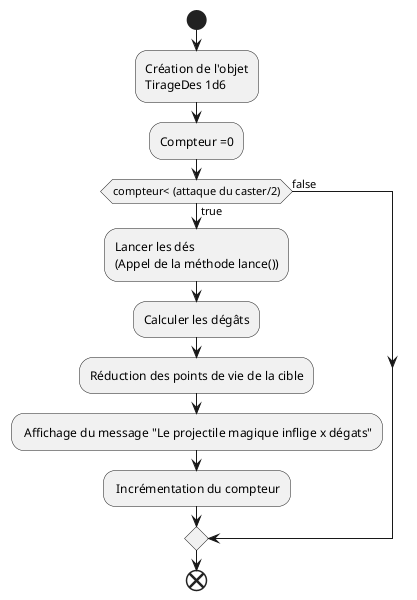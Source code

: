 @startuml
!define ClassBackgroundColor #White
!define MethodBackgroundColor ClassBackgroundColor
!define ClassBorderColor #000000
!define ClassFontColor #000000
!define ClassFontSize 14
!define MethodFontColor ClassFontColor
!define MethodFontSize 12
!define ArrowColor #707070

skinparam class {
    BackgroundColor ClassBackgroundColor
    BorderColor ClassBorderColor
    FontColor ClassFontColor
    FontSize ClassFontSize
}

skinparam method {
    BackgroundColor MethodBackgroundColor
    BorderColor ClassBorderColor
    FontColor MethodFontColor
    FontSize MethodFontSize
}

start
:Création de l'objet\nTirageDes 1d6;
:Compteur =0;
if (compteur< (attaque du caster/2)) then (true)
    :Lancer les dés\n(Appel de la méthode lance());
    :Calculer les dégâts;
    :Réduction des points de vie de la cible;
    : Affichage du message "Le projectile magique inflige x dégats";
    : Incrémentation du compteur;
    else(false)
endif
end

@enduml